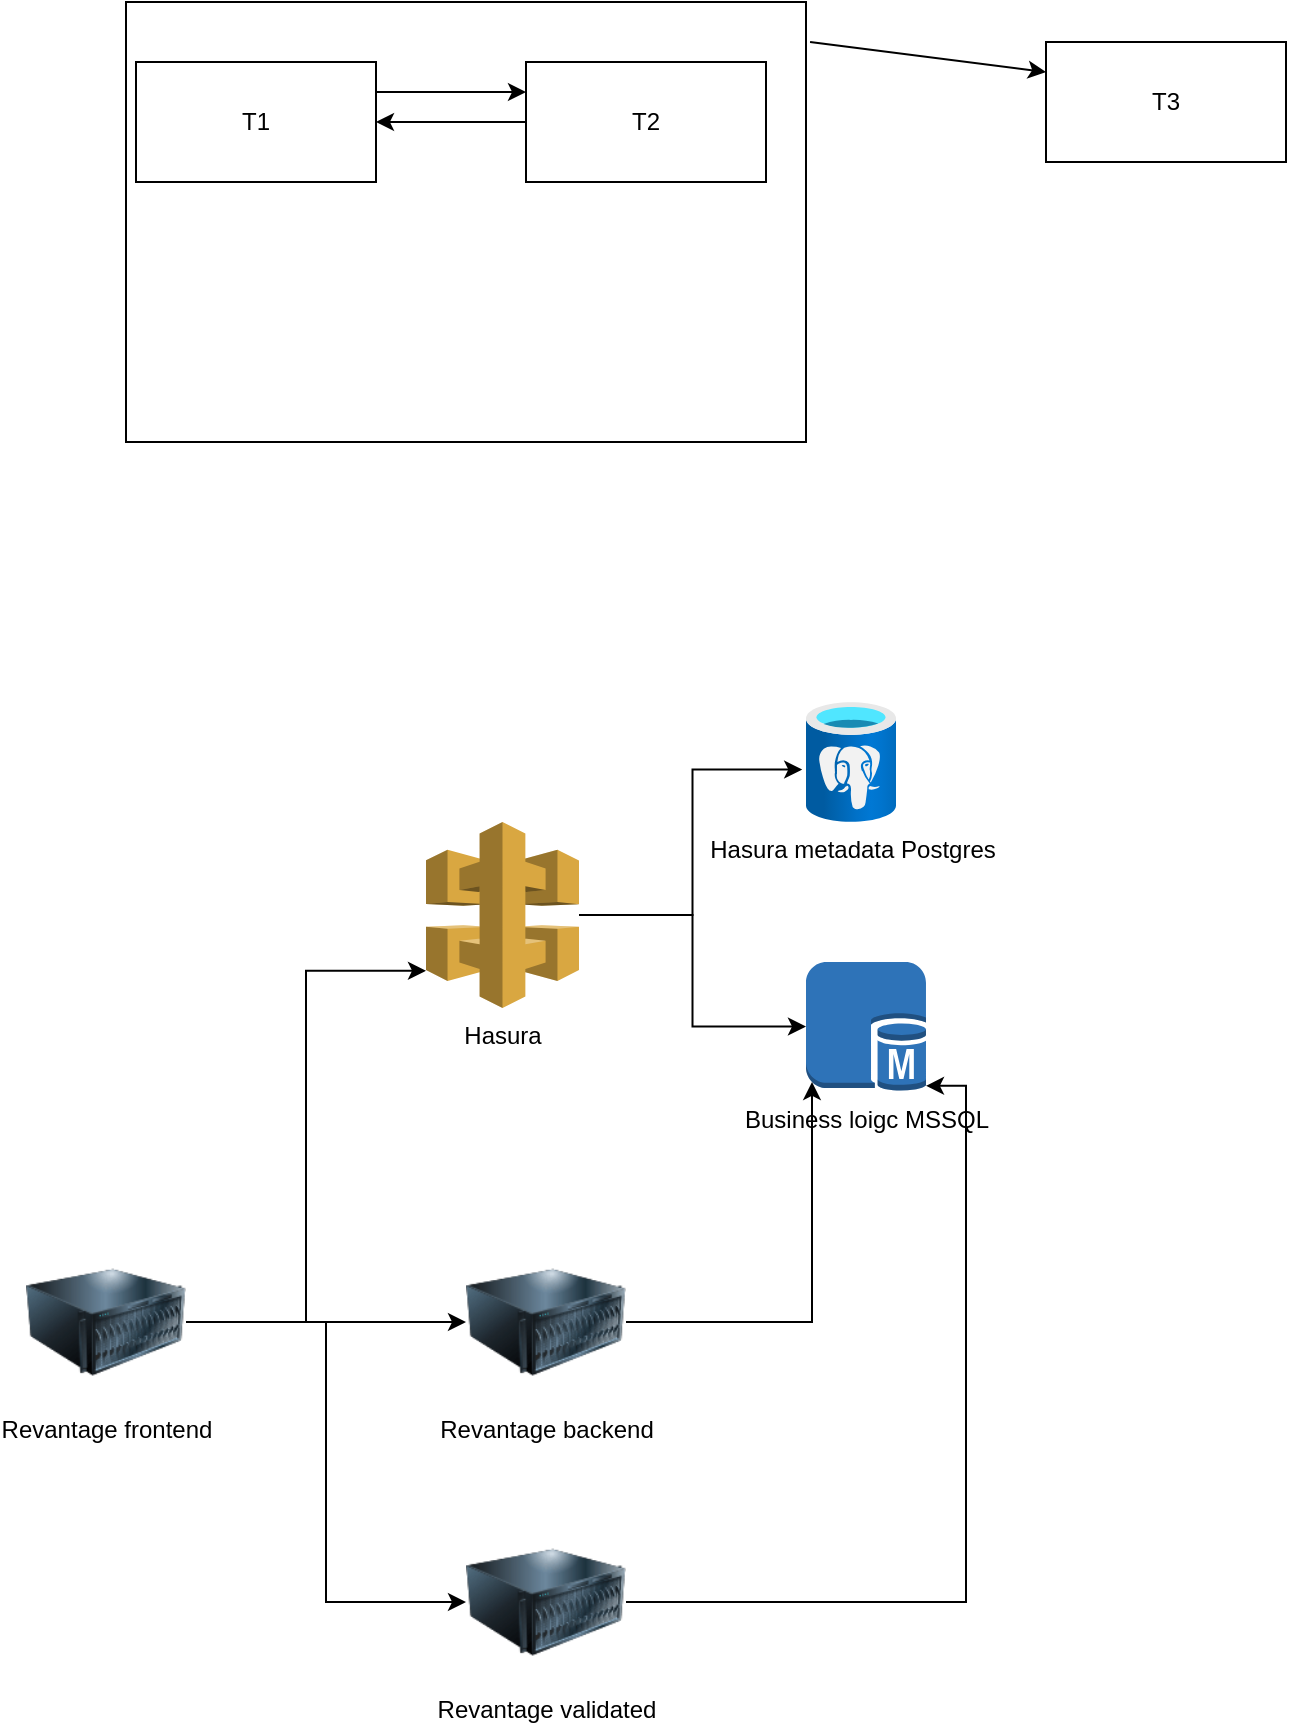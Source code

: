 <mxfile version="24.7.17">
  <diagram name="Page-1" id="xLctE7YmrqjrfFTLmTCF">
    <mxGraphModel dx="1004" dy="801" grid="1" gridSize="10" guides="1" tooltips="1" connect="1" arrows="1" fold="1" page="1" pageScale="1" pageWidth="850" pageHeight="1100" math="0" shadow="0">
      <root>
        <mxCell id="0" />
        <mxCell id="1" parent="0" />
        <mxCell id="_dazO7iIJBh39oal1dlc-7" value="" style="rounded=0;whiteSpace=wrap;html=1;" vertex="1" parent="1">
          <mxGeometry x="160" y="220" width="340" height="220" as="geometry" />
        </mxCell>
        <mxCell id="_dazO7iIJBh39oal1dlc-8" style="edgeStyle=orthogonalEdgeStyle;rounded=0;orthogonalLoop=1;jettySize=auto;html=1;exitX=1;exitY=0.25;exitDx=0;exitDy=0;entryX=0;entryY=0.25;entryDx=0;entryDy=0;" edge="1" parent="1" source="_dazO7iIJBh39oal1dlc-9" target="_dazO7iIJBh39oal1dlc-10">
          <mxGeometry relative="1" as="geometry" />
        </mxCell>
        <mxCell id="_dazO7iIJBh39oal1dlc-9" value="T1" style="rounded=0;whiteSpace=wrap;html=1;" vertex="1" parent="1">
          <mxGeometry x="165" y="250" width="120" height="60" as="geometry" />
        </mxCell>
        <mxCell id="_dazO7iIJBh39oal1dlc-10" value="T2" style="rounded=0;whiteSpace=wrap;html=1;" vertex="1" parent="1">
          <mxGeometry x="360" y="250" width="120" height="60" as="geometry" />
        </mxCell>
        <mxCell id="_dazO7iIJBh39oal1dlc-11" value="" style="endArrow=classic;html=1;rounded=0;exitX=0;exitY=0.5;exitDx=0;exitDy=0;entryX=1;entryY=0.5;entryDx=0;entryDy=0;" edge="1" parent="1" source="_dazO7iIJBh39oal1dlc-10" target="_dazO7iIJBh39oal1dlc-9">
          <mxGeometry width="50" height="50" relative="1" as="geometry">
            <mxPoint x="345" y="330" as="sourcePoint" />
            <mxPoint x="395" y="280" as="targetPoint" />
          </mxGeometry>
        </mxCell>
        <mxCell id="_dazO7iIJBh39oal1dlc-12" value="T3" style="rounded=0;whiteSpace=wrap;html=1;" vertex="1" parent="1">
          <mxGeometry x="620" y="240" width="120" height="60" as="geometry" />
        </mxCell>
        <mxCell id="_dazO7iIJBh39oal1dlc-13" value="" style="endArrow=classic;html=1;rounded=0;entryX=0;entryY=0.25;entryDx=0;entryDy=0;exitX=1.006;exitY=0.091;exitDx=0;exitDy=0;exitPerimeter=0;" edge="1" parent="1" source="_dazO7iIJBh39oal1dlc-7" target="_dazO7iIJBh39oal1dlc-12">
          <mxGeometry width="50" height="50" relative="1" as="geometry">
            <mxPoint x="400" y="440" as="sourcePoint" />
            <mxPoint x="450" y="390" as="targetPoint" />
          </mxGeometry>
        </mxCell>
        <mxCell id="_dazO7iIJBh39oal1dlc-14" value="Hasura" style="outlineConnect=0;dashed=0;verticalLabelPosition=bottom;verticalAlign=top;align=center;html=1;shape=mxgraph.aws3.api_gateway;fillColor=#D9A741;gradientColor=none;" vertex="1" parent="1">
          <mxGeometry x="310" y="630" width="76.5" height="93" as="geometry" />
        </mxCell>
        <mxCell id="_dazO7iIJBh39oal1dlc-15" value="&lt;div&gt;Hasura metadata Postgres&lt;/div&gt;" style="image;aspect=fixed;html=1;points=[];align=center;fontSize=12;image=img/lib/azure2/databases/Azure_Database_PostgreSQL_Server.svg;" vertex="1" parent="1">
          <mxGeometry x="500" y="570" width="45" height="60" as="geometry" />
        </mxCell>
        <mxCell id="_dazO7iIJBh39oal1dlc-16" value="Business loigc MSSQL" style="outlineConnect=0;dashed=0;verticalLabelPosition=bottom;verticalAlign=top;align=center;html=1;shape=mxgraph.aws3.sql_master;fillColor=#2E73B8;gradientColor=none;" vertex="1" parent="1">
          <mxGeometry x="500" y="700" width="60" height="64.5" as="geometry" />
        </mxCell>
        <mxCell id="_dazO7iIJBh39oal1dlc-17" style="edgeStyle=orthogonalEdgeStyle;rounded=0;orthogonalLoop=1;jettySize=auto;html=1;entryX=-0.042;entryY=0.563;entryDx=0;entryDy=0;entryPerimeter=0;" edge="1" parent="1" source="_dazO7iIJBh39oal1dlc-14" target="_dazO7iIJBh39oal1dlc-15">
          <mxGeometry relative="1" as="geometry" />
        </mxCell>
        <mxCell id="_dazO7iIJBh39oal1dlc-18" style="edgeStyle=orthogonalEdgeStyle;rounded=0;orthogonalLoop=1;jettySize=auto;html=1;entryX=0;entryY=0.5;entryDx=0;entryDy=0;entryPerimeter=0;" edge="1" parent="1" source="_dazO7iIJBh39oal1dlc-14" target="_dazO7iIJBh39oal1dlc-16">
          <mxGeometry relative="1" as="geometry" />
        </mxCell>
        <mxCell id="_dazO7iIJBh39oal1dlc-19" value="Revantage backend" style="image;html=1;image=img/lib/clip_art/computers/Server_128x128.png" vertex="1" parent="1">
          <mxGeometry x="330" y="840" width="80" height="80" as="geometry" />
        </mxCell>
        <mxCell id="_dazO7iIJBh39oal1dlc-20" value="Revantage validated" style="image;html=1;image=img/lib/clip_art/computers/Server_128x128.png" vertex="1" parent="1">
          <mxGeometry x="330" y="980" width="80" height="80" as="geometry" />
        </mxCell>
        <mxCell id="_dazO7iIJBh39oal1dlc-25" style="edgeStyle=orthogonalEdgeStyle;rounded=0;orthogonalLoop=1;jettySize=auto;html=1;entryX=0;entryY=0.5;entryDx=0;entryDy=0;" edge="1" parent="1" source="_dazO7iIJBh39oal1dlc-21" target="_dazO7iIJBh39oal1dlc-19">
          <mxGeometry relative="1" as="geometry" />
        </mxCell>
        <mxCell id="_dazO7iIJBh39oal1dlc-26" style="edgeStyle=orthogonalEdgeStyle;rounded=0;orthogonalLoop=1;jettySize=auto;html=1;entryX=0;entryY=0.5;entryDx=0;entryDy=0;" edge="1" parent="1" source="_dazO7iIJBh39oal1dlc-21" target="_dazO7iIJBh39oal1dlc-20">
          <mxGeometry relative="1" as="geometry" />
        </mxCell>
        <mxCell id="_dazO7iIJBh39oal1dlc-21" value="Revantage frontend" style="image;html=1;image=img/lib/clip_art/computers/Server_128x128.png" vertex="1" parent="1">
          <mxGeometry x="110" y="840" width="80" height="80" as="geometry" />
        </mxCell>
        <mxCell id="_dazO7iIJBh39oal1dlc-22" style="edgeStyle=orthogonalEdgeStyle;rounded=0;orthogonalLoop=1;jettySize=auto;html=1;entryX=0.05;entryY=0.93;entryDx=0;entryDy=0;entryPerimeter=0;" edge="1" parent="1" source="_dazO7iIJBh39oal1dlc-19" target="_dazO7iIJBh39oal1dlc-16">
          <mxGeometry relative="1" as="geometry" />
        </mxCell>
        <mxCell id="_dazO7iIJBh39oal1dlc-23" style="edgeStyle=orthogonalEdgeStyle;rounded=0;orthogonalLoop=1;jettySize=auto;html=1;entryX=1;entryY=0.96;entryDx=0;entryDy=0;entryPerimeter=0;" edge="1" parent="1" source="_dazO7iIJBh39oal1dlc-20" target="_dazO7iIJBh39oal1dlc-16">
          <mxGeometry relative="1" as="geometry" />
        </mxCell>
        <mxCell id="_dazO7iIJBh39oal1dlc-24" style="edgeStyle=orthogonalEdgeStyle;rounded=0;orthogonalLoop=1;jettySize=auto;html=1;entryX=0;entryY=0.8;entryDx=0;entryDy=0;entryPerimeter=0;" edge="1" parent="1" source="_dazO7iIJBh39oal1dlc-21" target="_dazO7iIJBh39oal1dlc-14">
          <mxGeometry relative="1" as="geometry" />
        </mxCell>
      </root>
    </mxGraphModel>
  </diagram>
</mxfile>
